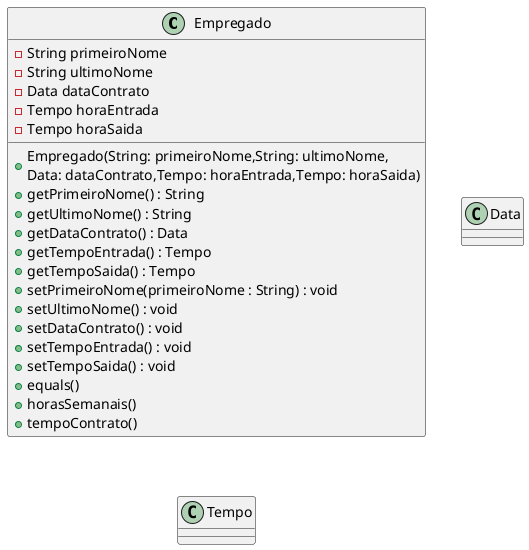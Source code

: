 @startuml

class Empregado{
    - String primeiroNome
    - String ultimoNome
    - Data dataContrato
    - Tempo horaEntrada
    - Tempo horaSaida
    + Empregado(String: primeiroNome,String: ultimoNome,\nData: dataContrato,Tempo: horaEntrada,Tempo: horaSaida)
    + getPrimeiroNome() : String
    +getUltimoNome() : String
    +getDataContrato() : Data
    +getTempoEntrada() : Tempo
    +getTempoSaida() : Tempo
    +setPrimeiroNome(primeiroNome : String) : void
    +setUltimoNome() : void
    +setDataContrato() : void
    +setTempoEntrada() : void
    +setTempoSaida() : void
    +equals()
    +horasSemanais()
    +tempoContrato()

}

class Data {
}

class Tempo{
}


@enduml